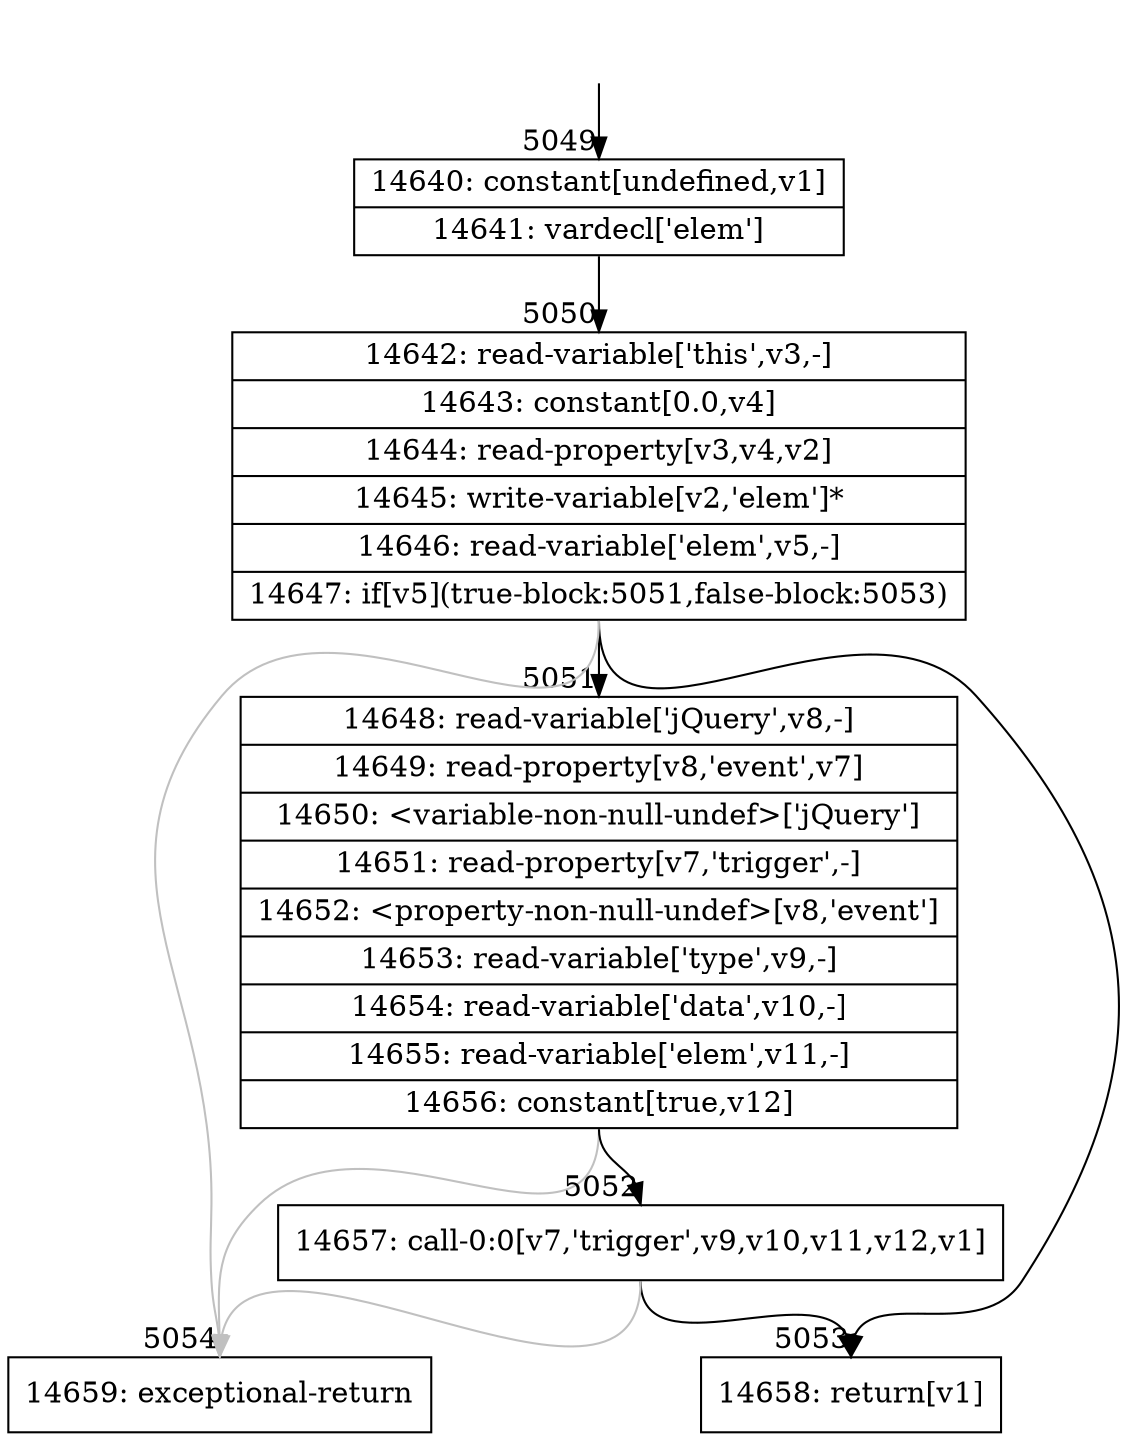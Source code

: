 digraph {
rankdir="TD"
BB_entry323[shape=none,label=""];
BB_entry323 -> BB5049 [tailport=s, headport=n, headlabel="    5049"]
BB5049 [shape=record label="{14640: constant[undefined,v1]|14641: vardecl['elem']}" ] 
BB5049 -> BB5050 [tailport=s, headport=n, headlabel="      5050"]
BB5050 [shape=record label="{14642: read-variable['this',v3,-]|14643: constant[0.0,v4]|14644: read-property[v3,v4,v2]|14645: write-variable[v2,'elem']*|14646: read-variable['elem',v5,-]|14647: if[v5](true-block:5051,false-block:5053)}" ] 
BB5050 -> BB5051 [tailport=s, headport=n, headlabel="      5051"]
BB5050 -> BB5053 [tailport=s, headport=n, headlabel="      5053"]
BB5050 -> BB5054 [tailport=s, headport=n, color=gray, headlabel="      5054"]
BB5051 [shape=record label="{14648: read-variable['jQuery',v8,-]|14649: read-property[v8,'event',v7]|14650: \<variable-non-null-undef\>['jQuery']|14651: read-property[v7,'trigger',-]|14652: \<property-non-null-undef\>[v8,'event']|14653: read-variable['type',v9,-]|14654: read-variable['data',v10,-]|14655: read-variable['elem',v11,-]|14656: constant[true,v12]}" ] 
BB5051 -> BB5052 [tailport=s, headport=n, headlabel="      5052"]
BB5051 -> BB5054 [tailport=s, headport=n, color=gray]
BB5052 [shape=record label="{14657: call-0:0[v7,'trigger',v9,v10,v11,v12,v1]}" ] 
BB5052 -> BB5053 [tailport=s, headport=n]
BB5052 -> BB5054 [tailport=s, headport=n, color=gray]
BB5053 [shape=record label="{14658: return[v1]}" ] 
BB5054 [shape=record label="{14659: exceptional-return}" ] 
}
